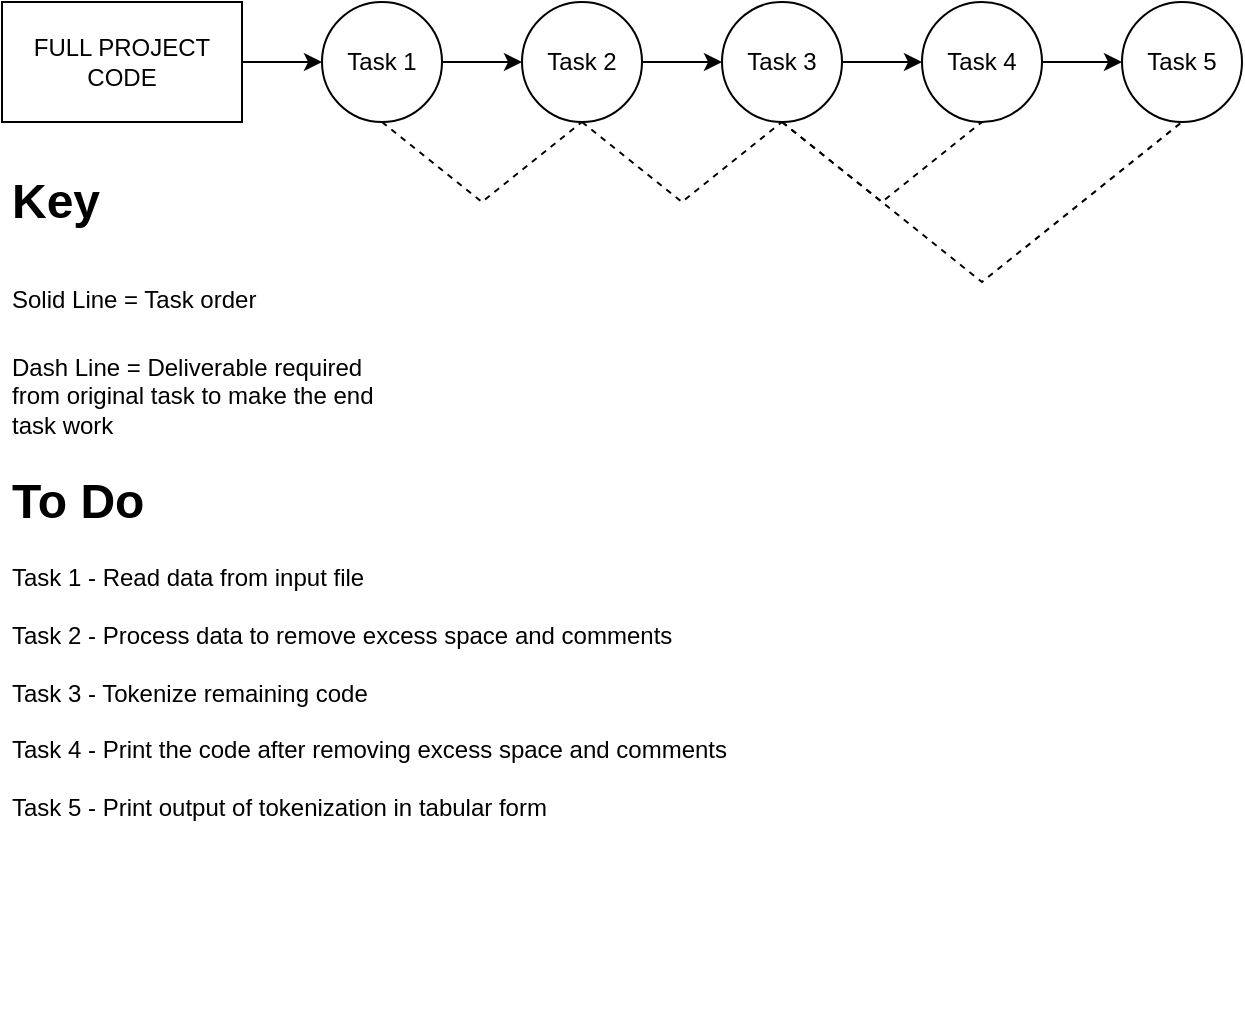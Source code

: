 <mxfile version="23.1.5" type="device">
  <diagram name="Page-1" id="gaZ5dd_hf7yT-PmFZJoE">
    <mxGraphModel dx="1074" dy="617" grid="1" gridSize="10" guides="1" tooltips="1" connect="1" arrows="1" fold="1" page="1" pageScale="1" pageWidth="850" pageHeight="1100" math="0" shadow="0">
      <root>
        <mxCell id="0" />
        <mxCell id="1" parent="0" />
        <mxCell id="PRJU_IT0d_M5p1y3sVmV-1" value="FULL PROJECT CODE" style="rounded=0;whiteSpace=wrap;html=1;" vertex="1" parent="1">
          <mxGeometry x="40" y="160" width="120" height="60" as="geometry" />
        </mxCell>
        <mxCell id="PRJU_IT0d_M5p1y3sVmV-2" value="Task 1" style="ellipse;whiteSpace=wrap;html=1;aspect=fixed;" vertex="1" parent="1">
          <mxGeometry x="200" y="160" width="60" height="60" as="geometry" />
        </mxCell>
        <mxCell id="PRJU_IT0d_M5p1y3sVmV-5" value="Task 3" style="ellipse;whiteSpace=wrap;html=1;aspect=fixed;" vertex="1" parent="1">
          <mxGeometry x="400" y="160" width="60" height="60" as="geometry" />
        </mxCell>
        <mxCell id="PRJU_IT0d_M5p1y3sVmV-22" style="edgeStyle=orthogonalEdgeStyle;rounded=0;orthogonalLoop=1;jettySize=auto;html=1;exitX=1;exitY=0.5;exitDx=0;exitDy=0;entryX=0;entryY=0.5;entryDx=0;entryDy=0;" edge="1" parent="1" source="PRJU_IT0d_M5p1y3sVmV-6" target="PRJU_IT0d_M5p1y3sVmV-7">
          <mxGeometry relative="1" as="geometry" />
        </mxCell>
        <mxCell id="PRJU_IT0d_M5p1y3sVmV-6" value="Task 4" style="ellipse;whiteSpace=wrap;html=1;aspect=fixed;" vertex="1" parent="1">
          <mxGeometry x="500" y="160" width="60" height="60" as="geometry" />
        </mxCell>
        <mxCell id="PRJU_IT0d_M5p1y3sVmV-7" value="Task 5" style="ellipse;whiteSpace=wrap;html=1;aspect=fixed;" vertex="1" parent="1">
          <mxGeometry x="600" y="160" width="60" height="60" as="geometry" />
        </mxCell>
        <mxCell id="PRJU_IT0d_M5p1y3sVmV-15" value="" style="endArrow=classic;html=1;rounded=0;exitX=1;exitY=0.5;exitDx=0;exitDy=0;entryX=0;entryY=0.5;entryDx=0;entryDy=0;" edge="1" parent="1" source="PRJU_IT0d_M5p1y3sVmV-1" target="PRJU_IT0d_M5p1y3sVmV-2">
          <mxGeometry width="50" height="50" relative="1" as="geometry">
            <mxPoint x="500" y="420" as="sourcePoint" />
            <mxPoint x="550" y="370" as="targetPoint" />
          </mxGeometry>
        </mxCell>
        <mxCell id="PRJU_IT0d_M5p1y3sVmV-16" value="&lt;h1&gt;&lt;span style=&quot;background-color: initial;&quot;&gt;Key&lt;/span&gt;&lt;/h1&gt;&lt;h1&gt;&lt;span style=&quot;font-size: 12px; font-weight: 400;&quot;&gt;Solid Line = Task order&lt;/span&gt;&lt;/h1&gt;&lt;div&gt;&lt;span style=&quot;font-size: 12px; font-weight: 400;&quot;&gt;Dash Line = Deliverable required from original task to make the end task work&amp;nbsp;&lt;/span&gt;&lt;/div&gt;" style="text;html=1;spacing=5;spacingTop=-20;whiteSpace=wrap;overflow=hidden;rounded=0;" vertex="1" parent="1">
          <mxGeometry x="40" y="240" width="190" height="150" as="geometry" />
        </mxCell>
        <mxCell id="PRJU_IT0d_M5p1y3sVmV-17" value="&lt;h1&gt;&lt;span style=&quot;background-color: initial;&quot;&gt;To Do&lt;/span&gt;&lt;/h1&gt;&lt;div&gt;Task 1 - Read data from input file&lt;br style=&quot;border-color: var(--border-color);&quot;&gt;&lt;div style=&quot;border-color: var(--border-color);&quot;&gt;&lt;span style=&quot;background-color: initial;&quot;&gt;&lt;br&gt;&lt;/span&gt;&lt;/div&gt;&lt;div style=&quot;border-color: var(--border-color);&quot;&gt;&lt;span style=&quot;background-color: initial;&quot;&gt;Task 2 - Process data to remove excess space and comments&amp;nbsp;&lt;/span&gt;&lt;br&gt;&lt;/div&gt;&lt;div style=&quot;border-color: var(--border-color);&quot;&gt;&lt;br style=&quot;border-color: var(--border-color);&quot;&gt;&lt;/div&gt;&lt;div style=&quot;border-color: var(--border-color);&quot;&gt;Task 3 - Tokenize remaining code&lt;/div&gt;&lt;div style=&quot;border-color: var(--border-color);&quot;&gt;&lt;br style=&quot;border-color: var(--border-color);&quot;&gt;&lt;/div&gt;&lt;div style=&quot;border-color: var(--border-color);&quot;&gt;Task 4 - Print the code after removing excess space and comments&lt;/div&gt;&lt;div style=&quot;border-color: var(--border-color);&quot;&gt;&lt;br style=&quot;border-color: var(--border-color);&quot;&gt;&lt;/div&gt;&lt;div style=&quot;border-color: var(--border-color);&quot;&gt;Task 5 - Print output of tokenization in tabular form&amp;nbsp;&lt;/div&gt;&lt;/div&gt;" style="text;html=1;spacing=5;spacingTop=-20;whiteSpace=wrap;overflow=hidden;rounded=0;align=left;" vertex="1" parent="1">
          <mxGeometry x="40" y="390" width="400" height="279" as="geometry" />
        </mxCell>
        <mxCell id="PRJU_IT0d_M5p1y3sVmV-18" value="" style="endArrow=classic;html=1;rounded=0;exitX=1;exitY=0.5;exitDx=0;exitDy=0;entryX=0;entryY=0.5;entryDx=0;entryDy=0;" edge="1" parent="1" source="PRJU_IT0d_M5p1y3sVmV-3" target="PRJU_IT0d_M5p1y3sVmV-5">
          <mxGeometry width="50" height="50" relative="1" as="geometry">
            <mxPoint x="300" y="189.5" as="sourcePoint" />
            <mxPoint x="380" y="189.5" as="targetPoint" />
          </mxGeometry>
        </mxCell>
        <mxCell id="PRJU_IT0d_M5p1y3sVmV-20" value="" style="endArrow=classic;html=1;rounded=0;exitX=1;exitY=0.5;exitDx=0;exitDy=0;entryX=0;entryY=0.5;entryDx=0;entryDy=0;" edge="1" parent="1" source="PRJU_IT0d_M5p1y3sVmV-5" target="PRJU_IT0d_M5p1y3sVmV-6">
          <mxGeometry width="50" height="50" relative="1" as="geometry">
            <mxPoint x="580" y="189.5" as="sourcePoint" />
            <mxPoint x="490" y="240" as="targetPoint" />
          </mxGeometry>
        </mxCell>
        <mxCell id="PRJU_IT0d_M5p1y3sVmV-21" value="" style="endArrow=classic;html=1;rounded=0;exitX=1;exitY=0.5;exitDx=0;exitDy=0;entryX=0;entryY=0.5;entryDx=0;entryDy=0;" edge="1" parent="1" source="PRJU_IT0d_M5p1y3sVmV-2" target="PRJU_IT0d_M5p1y3sVmV-3">
          <mxGeometry width="50" height="50" relative="1" as="geometry">
            <mxPoint x="260" y="190" as="sourcePoint" />
            <mxPoint x="380" y="189.5" as="targetPoint" />
          </mxGeometry>
        </mxCell>
        <mxCell id="PRJU_IT0d_M5p1y3sVmV-3" value="Task 2" style="ellipse;whiteSpace=wrap;html=1;aspect=fixed;" vertex="1" parent="1">
          <mxGeometry x="300" y="160" width="60" height="60" as="geometry" />
        </mxCell>
        <mxCell id="PRJU_IT0d_M5p1y3sVmV-23" value="" style="endArrow=none;dashed=1;html=1;rounded=0;exitX=0.5;exitY=1;exitDx=0;exitDy=0;entryX=0.5;entryY=1;entryDx=0;entryDy=0;" edge="1" parent="1" source="PRJU_IT0d_M5p1y3sVmV-2" target="PRJU_IT0d_M5p1y3sVmV-3">
          <mxGeometry width="50" height="50" relative="1" as="geometry">
            <mxPoint x="500" y="420" as="sourcePoint" />
            <mxPoint x="550" y="370" as="targetPoint" />
            <Array as="points">
              <mxPoint x="280" y="260" />
            </Array>
          </mxGeometry>
        </mxCell>
        <mxCell id="PRJU_IT0d_M5p1y3sVmV-24" value="" style="endArrow=none;dashed=1;html=1;rounded=0;exitX=0.5;exitY=1;exitDx=0;exitDy=0;entryX=0.5;entryY=1;entryDx=0;entryDy=0;" edge="1" parent="1" source="PRJU_IT0d_M5p1y3sVmV-3" target="PRJU_IT0d_M5p1y3sVmV-5">
          <mxGeometry width="50" height="50" relative="1" as="geometry">
            <mxPoint x="500" y="420" as="sourcePoint" />
            <mxPoint x="550" y="370" as="targetPoint" />
            <Array as="points">
              <mxPoint x="380" y="260" />
            </Array>
          </mxGeometry>
        </mxCell>
        <mxCell id="PRJU_IT0d_M5p1y3sVmV-26" value="" style="endArrow=none;dashed=1;html=1;rounded=0;exitX=0.5;exitY=1;exitDx=0;exitDy=0;entryX=0.5;entryY=1;entryDx=0;entryDy=0;" edge="1" parent="1" source="PRJU_IT0d_M5p1y3sVmV-5" target="PRJU_IT0d_M5p1y3sVmV-6">
          <mxGeometry width="50" height="50" relative="1" as="geometry">
            <mxPoint x="500" y="420" as="sourcePoint" />
            <mxPoint x="550" y="370" as="targetPoint" />
            <Array as="points">
              <mxPoint x="480" y="260" />
            </Array>
          </mxGeometry>
        </mxCell>
        <mxCell id="PRJU_IT0d_M5p1y3sVmV-28" value="" style="endArrow=none;dashed=1;html=1;rounded=0;entryX=0.5;entryY=1;entryDx=0;entryDy=0;" edge="1" parent="1" target="PRJU_IT0d_M5p1y3sVmV-7">
          <mxGeometry width="50" height="50" relative="1" as="geometry">
            <mxPoint x="430" y="220" as="sourcePoint" />
            <mxPoint x="550" y="370" as="targetPoint" />
            <Array as="points">
              <mxPoint x="530" y="300" />
            </Array>
          </mxGeometry>
        </mxCell>
      </root>
    </mxGraphModel>
  </diagram>
</mxfile>
